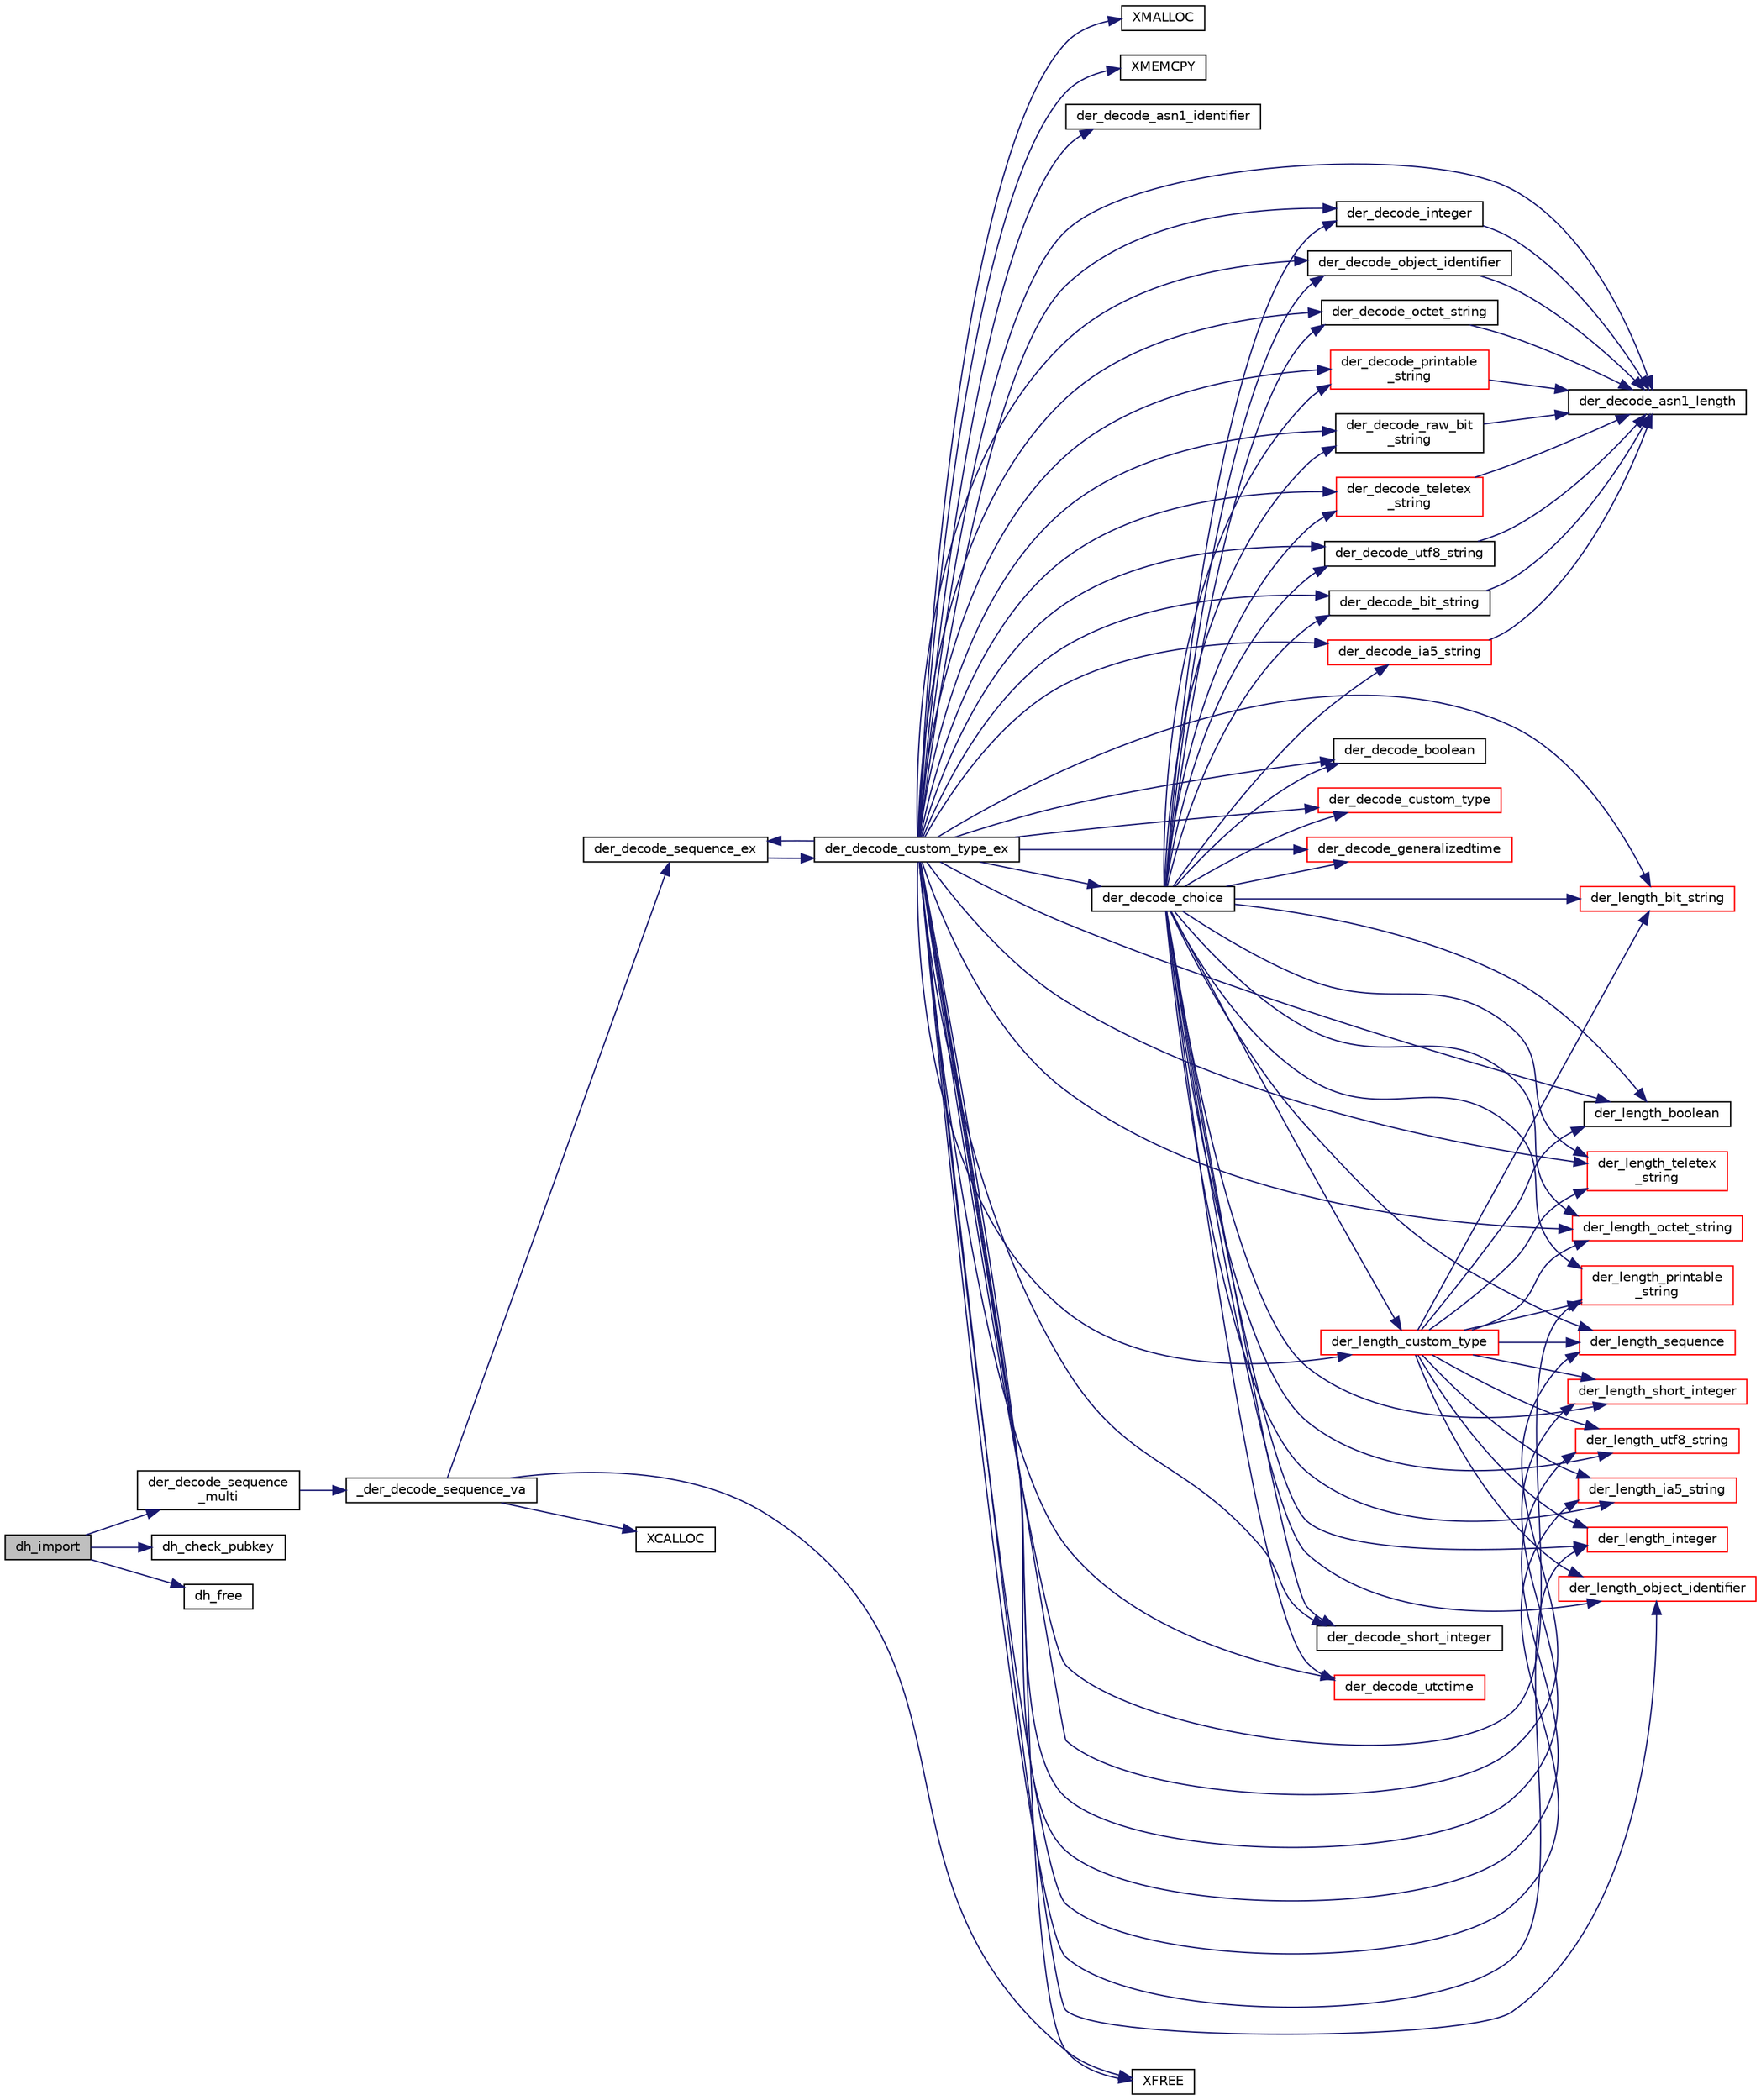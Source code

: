 digraph "dh_import"
{
 // LATEX_PDF_SIZE
  edge [fontname="Helvetica",fontsize="10",labelfontname="Helvetica",labelfontsize="10"];
  node [fontname="Helvetica",fontsize="10",shape=record];
  rankdir="LR";
  Node0 [label="dh_import",height=0.2,width=0.4,color="black", fillcolor="grey75", style="filled", fontcolor="black",tooltip="Import a DH key from a binary packet."];
  Node0 -> Node1 [color="midnightblue",fontsize="10",style="solid",fontname="Helvetica"];
  Node1 [label="der_decode_sequence\l_multi",height=0.2,width=0.4,color="black", fillcolor="white", style="filled",URL="$der__decode__sequence__multi_8c.html#a6d86b670c8f3801b0fe6e2cd544df678",tooltip="Decode a SEQUENCE type using a VA list."];
  Node1 -> Node2 [color="midnightblue",fontsize="10",style="solid",fontname="Helvetica"];
  Node2 [label="_der_decode_sequence_va",height=0.2,width=0.4,color="black", fillcolor="white", style="filled",URL="$der__decode__sequence__multi_8c.html#a1c505b541a0ed6ddcdccc8ddcef9ed9e",tooltip="Decode a SEQUENCE type using a VA list."];
  Node2 -> Node3 [color="midnightblue",fontsize="10",style="solid",fontname="Helvetica"];
  Node3 [label="der_decode_sequence_ex",height=0.2,width=0.4,color="black", fillcolor="white", style="filled",URL="$der__decode__sequence__ex_8c.html#a388cbc3f5c404637bc51f9dfb2d4f677",tooltip="Decode a SEQUENCE."];
  Node3 -> Node4 [color="midnightblue",fontsize="10",style="solid",fontname="Helvetica"];
  Node4 [label="der_decode_custom_type_ex",height=0.2,width=0.4,color="black", fillcolor="white", style="filled",URL="$tomcrypt__private_8h.html#aaa3acc13042e5d9244ac279a354775fe",tooltip="Extended-decode a Custom type."];
  Node4 -> Node5 [color="midnightblue",fontsize="10",style="solid",fontname="Helvetica"];
  Node5 [label="der_decode_asn1_identifier",height=0.2,width=0.4,color="black", fillcolor="white", style="filled",URL="$tomcrypt__private_8h.html#a651ad7c1f5a930476bb10b9d61555346",tooltip="Decode the ASN.1 Identifier."];
  Node4 -> Node6 [color="midnightblue",fontsize="10",style="solid",fontname="Helvetica"];
  Node6 [label="der_decode_asn1_length",height=0.2,width=0.4,color="black", fillcolor="white", style="filled",URL="$tomcrypt__private_8h.html#af90423764098b8876368d0984d96053a",tooltip="Decode the ASN.1 Length field."];
  Node4 -> Node7 [color="midnightblue",fontsize="10",style="solid",fontname="Helvetica"];
  Node7 [label="der_decode_bit_string",height=0.2,width=0.4,color="black", fillcolor="white", style="filled",URL="$der__decode__bit__string_8c.html#a0a0c371e559e6b455cc4a052d962226f",tooltip="Store a BIT STRING."];
  Node7 -> Node6 [color="midnightblue",fontsize="10",style="solid",fontname="Helvetica"];
  Node4 -> Node8 [color="midnightblue",fontsize="10",style="solid",fontname="Helvetica"];
  Node8 [label="der_decode_boolean",height=0.2,width=0.4,color="black", fillcolor="white", style="filled",URL="$der__decode__boolean_8c.html#a5c72faaf0b34b18bd92db4d95e211a9d",tooltip="Read a BOOLEAN."];
  Node4 -> Node9 [color="midnightblue",fontsize="10",style="solid",fontname="Helvetica"];
  Node9 [label="der_decode_choice",height=0.2,width=0.4,color="black", fillcolor="white", style="filled",URL="$der__decode__choice_8c.html#abbc3f8406cbf0c2d75b1c801192dcad4",tooltip="Decode a CHOICE."];
  Node9 -> Node7 [color="midnightblue",fontsize="10",style="solid",fontname="Helvetica"];
  Node9 -> Node8 [color="midnightblue",fontsize="10",style="solid",fontname="Helvetica"];
  Node9 -> Node10 [color="midnightblue",fontsize="10",style="solid",fontname="Helvetica"];
  Node10 [label="der_decode_custom_type",height=0.2,width=0.4,color="red", fillcolor="white", style="filled",URL="$der__decode__custom__type_8c.html#a698f6c64586707819ebd6f90a14264e8",tooltip="Decode a Custom type."];
  Node9 -> Node12 [color="midnightblue",fontsize="10",style="solid",fontname="Helvetica"];
  Node12 [label="der_decode_generalizedtime",height=0.2,width=0.4,color="red", fillcolor="white", style="filled",URL="$der__decode__generalizedtime_8c.html#acca5d83c0dcc2bc67d724318132f66e1",tooltip="Decodes a Generalized time structure in DER format (reads all 6 valid encoding formats)"];
  Node9 -> Node15 [color="midnightblue",fontsize="10",style="solid",fontname="Helvetica"];
  Node15 [label="der_decode_ia5_string",height=0.2,width=0.4,color="red", fillcolor="white", style="filled",URL="$der__decode__ia5__string_8c.html#ac2868573a2a8857a8463337d8411fe79",tooltip="Store a IA5 STRING."];
  Node15 -> Node6 [color="midnightblue",fontsize="10",style="solid",fontname="Helvetica"];
  Node9 -> Node16 [color="midnightblue",fontsize="10",style="solid",fontname="Helvetica"];
  Node16 [label="der_decode_integer",height=0.2,width=0.4,color="black", fillcolor="white", style="filled",URL="$der__decode__integer_8c.html#ac5b0a7020165ada29ba6278fe128599d",tooltip="Read a mp_int integer."];
  Node16 -> Node6 [color="midnightblue",fontsize="10",style="solid",fontname="Helvetica"];
  Node9 -> Node17 [color="midnightblue",fontsize="10",style="solid",fontname="Helvetica"];
  Node17 [label="der_decode_object_identifier",height=0.2,width=0.4,color="black", fillcolor="white", style="filled",URL="$der__decode__object__identifier_8c.html#aee91111fe2b92dca6c83e6c7de36be8f",tooltip="Decode OID data and store the array of integers in words."];
  Node17 -> Node6 [color="midnightblue",fontsize="10",style="solid",fontname="Helvetica"];
  Node9 -> Node18 [color="midnightblue",fontsize="10",style="solid",fontname="Helvetica"];
  Node18 [label="der_decode_octet_string",height=0.2,width=0.4,color="black", fillcolor="white", style="filled",URL="$der__decode__octet__string_8c.html#af315ce6a951697ede7ec4c9716b5b20b",tooltip="Store a OCTET STRING."];
  Node18 -> Node6 [color="midnightblue",fontsize="10",style="solid",fontname="Helvetica"];
  Node9 -> Node19 [color="midnightblue",fontsize="10",style="solid",fontname="Helvetica"];
  Node19 [label="der_decode_printable\l_string",height=0.2,width=0.4,color="red", fillcolor="white", style="filled",URL="$der__decode__printable__string_8c.html#a0967e5db58c3ce6b0971b5c5097c0d9f",tooltip="Store a printable STRING."];
  Node19 -> Node6 [color="midnightblue",fontsize="10",style="solid",fontname="Helvetica"];
  Node9 -> Node21 [color="midnightblue",fontsize="10",style="solid",fontname="Helvetica"];
  Node21 [label="der_decode_raw_bit\l_string",height=0.2,width=0.4,color="black", fillcolor="white", style="filled",URL="$der__decode__raw__bit__string_8c.html#a4e8241401c8f49b3b2dbadd1b8e0eee0",tooltip="Store a BIT STRING."];
  Node21 -> Node6 [color="midnightblue",fontsize="10",style="solid",fontname="Helvetica"];
  Node9 -> Node22 [color="midnightblue",fontsize="10",style="solid",fontname="Helvetica"];
  Node22 [label="der_decode_short_integer",height=0.2,width=0.4,color="black", fillcolor="white", style="filled",URL="$der__decode__short__integer_8c.html#a1f8c5c4ead2ebe96a1a852329c62154c",tooltip="Read a short integer."];
  Node9 -> Node23 [color="midnightblue",fontsize="10",style="solid",fontname="Helvetica"];
  Node23 [label="der_decode_teletex\l_string",height=0.2,width=0.4,color="red", fillcolor="white", style="filled",URL="$der__decode__teletex__string_8c.html#a926dc4d05a1a0243569ea85ff85901b6",tooltip="Store a teletex STRING."];
  Node23 -> Node6 [color="midnightblue",fontsize="10",style="solid",fontname="Helvetica"];
  Node9 -> Node25 [color="midnightblue",fontsize="10",style="solid",fontname="Helvetica"];
  Node25 [label="der_decode_utctime",height=0.2,width=0.4,color="red", fillcolor="white", style="filled",URL="$der__decode__utctime_8c.html#a228dad2e418af24965b9b16188d61aac",tooltip="Decodes a UTC time structure in DER format (reads all 6 valid encoding formats)"];
  Node9 -> Node26 [color="midnightblue",fontsize="10",style="solid",fontname="Helvetica"];
  Node26 [label="der_decode_utf8_string",height=0.2,width=0.4,color="black", fillcolor="white", style="filled",URL="$der__decode__utf8__string_8c.html#afc867f0f02273fac931669abded4cbb3",tooltip="Store a UTF8 STRING."];
  Node26 -> Node6 [color="midnightblue",fontsize="10",style="solid",fontname="Helvetica"];
  Node9 -> Node27 [color="midnightblue",fontsize="10",style="solid",fontname="Helvetica"];
  Node27 [label="der_length_bit_string",height=0.2,width=0.4,color="red", fillcolor="white", style="filled",URL="$der__length__bit__string_8c.html#a73416248e2f93535d54603567acc9cfd",tooltip="Gets length of DER encoding of BIT STRING."];
  Node9 -> Node30 [color="midnightblue",fontsize="10",style="solid",fontname="Helvetica"];
  Node30 [label="der_length_boolean",height=0.2,width=0.4,color="black", fillcolor="white", style="filled",URL="$der__length__boolean_8c.html#aa90c23682da0279cbe55ea64b2c3e381",tooltip="Gets length of DER encoding of a BOOLEAN."];
  Node9 -> Node31 [color="midnightblue",fontsize="10",style="solid",fontname="Helvetica"];
  Node31 [label="der_length_custom_type",height=0.2,width=0.4,color="red", fillcolor="white", style="filled",URL="$der__length__custom__type_8c.html#aff691792e4f0be46252fad3b9aa4955c",tooltip="Get the length of a DER custom type."];
  Node31 -> Node27 [color="midnightblue",fontsize="10",style="solid",fontname="Helvetica"];
  Node31 -> Node30 [color="midnightblue",fontsize="10",style="solid",fontname="Helvetica"];
  Node31 -> Node35 [color="midnightblue",fontsize="10",style="solid",fontname="Helvetica"];
  Node35 [label="der_length_ia5_string",height=0.2,width=0.4,color="red", fillcolor="white", style="filled",URL="$der__length__ia5__string_8c.html#a37e6cf2c534040fe726a760956eade04",tooltip="Gets length of DER encoding of IA5 STRING."];
  Node31 -> Node37 [color="midnightblue",fontsize="10",style="solid",fontname="Helvetica"];
  Node37 [label="der_length_integer",height=0.2,width=0.4,color="red", fillcolor="white", style="filled",URL="$der__length__integer_8c.html#af27dfc46ec4a482af05a2265a9d31ca3",tooltip="Gets length of DER encoding of num."];
  Node31 -> Node38 [color="midnightblue",fontsize="10",style="solid",fontname="Helvetica"];
  Node38 [label="der_length_object_identifier",height=0.2,width=0.4,color="red", fillcolor="white", style="filled",URL="$der__length__object__identifier_8c.html#ae1fe5b2cd3f20a693cc571a2a8fc9af0",tooltip="Gets length of DER encoding of Object Identifier."];
  Node31 -> Node40 [color="midnightblue",fontsize="10",style="solid",fontname="Helvetica"];
  Node40 [label="der_length_octet_string",height=0.2,width=0.4,color="red", fillcolor="white", style="filled",URL="$der__length__octet__string_8c.html#a65b2f3065d3f51608a1dfa3b284a74df",tooltip="Gets length of DER encoding of OCTET STRING."];
  Node31 -> Node41 [color="midnightblue",fontsize="10",style="solid",fontname="Helvetica"];
  Node41 [label="der_length_printable\l_string",height=0.2,width=0.4,color="red", fillcolor="white", style="filled",URL="$der__length__printable__string_8c.html#ac206210b58e1bac2342a80d26bd802db",tooltip="Gets length of DER encoding of Printable STRING."];
  Node31 -> Node43 [color="midnightblue",fontsize="10",style="solid",fontname="Helvetica"];
  Node43 [label="der_length_sequence",height=0.2,width=0.4,color="red", fillcolor="white", style="filled",URL="$der__length__sequence_8c.html#a46c60ff7d1e17a527913809bffe41546",tooltip="Get the length of a DER sequence."];
  Node31 -> Node45 [color="midnightblue",fontsize="10",style="solid",fontname="Helvetica"];
  Node45 [label="der_length_short_integer",height=0.2,width=0.4,color="red", fillcolor="white", style="filled",URL="$der__length__short__integer_8c.html#aa3bac08094cc8142ac313d818cf73fb0",tooltip="Gets length of DER encoding of num."];
  Node31 -> Node46 [color="midnightblue",fontsize="10",style="solid",fontname="Helvetica"];
  Node46 [label="der_length_teletex\l_string",height=0.2,width=0.4,color="red", fillcolor="white", style="filled",URL="$der__length__teletex__string_8c.html#a2b3c8aa9d2c26839f9100fdc0286cd93",tooltip="Gets length of DER encoding of teletex STRING."];
  Node31 -> Node49 [color="midnightblue",fontsize="10",style="solid",fontname="Helvetica"];
  Node49 [label="der_length_utf8_string",height=0.2,width=0.4,color="red", fillcolor="white", style="filled",URL="$der__length__utf8__string_8c.html#aa8b54979c2261c4d703c9464e0bb14c1",tooltip="Gets length of DER encoding of UTF8 STRING."];
  Node9 -> Node35 [color="midnightblue",fontsize="10",style="solid",fontname="Helvetica"];
  Node9 -> Node37 [color="midnightblue",fontsize="10",style="solid",fontname="Helvetica"];
  Node9 -> Node38 [color="midnightblue",fontsize="10",style="solid",fontname="Helvetica"];
  Node9 -> Node40 [color="midnightblue",fontsize="10",style="solid",fontname="Helvetica"];
  Node9 -> Node41 [color="midnightblue",fontsize="10",style="solid",fontname="Helvetica"];
  Node9 -> Node43 [color="midnightblue",fontsize="10",style="solid",fontname="Helvetica"];
  Node9 -> Node45 [color="midnightblue",fontsize="10",style="solid",fontname="Helvetica"];
  Node9 -> Node46 [color="midnightblue",fontsize="10",style="solid",fontname="Helvetica"];
  Node9 -> Node49 [color="midnightblue",fontsize="10",style="solid",fontname="Helvetica"];
  Node4 -> Node10 [color="midnightblue",fontsize="10",style="solid",fontname="Helvetica"];
  Node4 -> Node12 [color="midnightblue",fontsize="10",style="solid",fontname="Helvetica"];
  Node4 -> Node15 [color="midnightblue",fontsize="10",style="solid",fontname="Helvetica"];
  Node4 -> Node16 [color="midnightblue",fontsize="10",style="solid",fontname="Helvetica"];
  Node4 -> Node17 [color="midnightblue",fontsize="10",style="solid",fontname="Helvetica"];
  Node4 -> Node18 [color="midnightblue",fontsize="10",style="solid",fontname="Helvetica"];
  Node4 -> Node19 [color="midnightblue",fontsize="10",style="solid",fontname="Helvetica"];
  Node4 -> Node21 [color="midnightblue",fontsize="10",style="solid",fontname="Helvetica"];
  Node4 -> Node3 [color="midnightblue",fontsize="10",style="solid",fontname="Helvetica"];
  Node4 -> Node22 [color="midnightblue",fontsize="10",style="solid",fontname="Helvetica"];
  Node4 -> Node23 [color="midnightblue",fontsize="10",style="solid",fontname="Helvetica"];
  Node4 -> Node25 [color="midnightblue",fontsize="10",style="solid",fontname="Helvetica"];
  Node4 -> Node26 [color="midnightblue",fontsize="10",style="solid",fontname="Helvetica"];
  Node4 -> Node27 [color="midnightblue",fontsize="10",style="solid",fontname="Helvetica"];
  Node4 -> Node30 [color="midnightblue",fontsize="10",style="solid",fontname="Helvetica"];
  Node4 -> Node31 [color="midnightblue",fontsize="10",style="solid",fontname="Helvetica"];
  Node4 -> Node35 [color="midnightblue",fontsize="10",style="solid",fontname="Helvetica"];
  Node4 -> Node37 [color="midnightblue",fontsize="10",style="solid",fontname="Helvetica"];
  Node4 -> Node38 [color="midnightblue",fontsize="10",style="solid",fontname="Helvetica"];
  Node4 -> Node40 [color="midnightblue",fontsize="10",style="solid",fontname="Helvetica"];
  Node4 -> Node41 [color="midnightblue",fontsize="10",style="solid",fontname="Helvetica"];
  Node4 -> Node43 [color="midnightblue",fontsize="10",style="solid",fontname="Helvetica"];
  Node4 -> Node45 [color="midnightblue",fontsize="10",style="solid",fontname="Helvetica"];
  Node4 -> Node46 [color="midnightblue",fontsize="10",style="solid",fontname="Helvetica"];
  Node4 -> Node49 [color="midnightblue",fontsize="10",style="solid",fontname="Helvetica"];
  Node4 -> Node52 [color="midnightblue",fontsize="10",style="solid",fontname="Helvetica"];
  Node52 [label="XFREE",height=0.2,width=0.4,color="black", fillcolor="white", style="filled",URL="$tomcrypt__cfg_8h.html#a260d66fc0690e0502cf3bfe7b5244b75",tooltip=" "];
  Node4 -> Node53 [color="midnightblue",fontsize="10",style="solid",fontname="Helvetica"];
  Node53 [label="XMALLOC",height=0.2,width=0.4,color="black", fillcolor="white", style="filled",URL="$tomcrypt__cfg_8h.html#af363355f38fbaacdefacf270436ae1c9",tooltip=" "];
  Node4 -> Node54 [color="midnightblue",fontsize="10",style="solid",fontname="Helvetica"];
  Node54 [label="XMEMCPY",height=0.2,width=0.4,color="black", fillcolor="white", style="filled",URL="$tomcrypt__cfg_8h.html#a7691dd48d60d5fc6daf2fa7ec4c55e12",tooltip=" "];
  Node2 -> Node55 [color="midnightblue",fontsize="10",style="solid",fontname="Helvetica"];
  Node55 [label="XCALLOC",height=0.2,width=0.4,color="black", fillcolor="white", style="filled",URL="$tomcrypt__cfg_8h.html#a151dda14cd7acae31eaf1102b0cc0685",tooltip=" "];
  Node2 -> Node52 [color="midnightblue",fontsize="10",style="solid",fontname="Helvetica"];
  Node0 -> Node56 [color="midnightblue",fontsize="10",style="solid",fontname="Helvetica"];
  Node56 [label="dh_check_pubkey",height=0.2,width=0.4,color="black", fillcolor="white", style="filled",URL="$tomcrypt__private_8h.html#a88fc16c33e95216e30eae5beb8e92da1",tooltip="Check DH public key (INTERNAL ONLY, not part of public API)"];
  Node0 -> Node57 [color="midnightblue",fontsize="10",style="solid",fontname="Helvetica"];
  Node57 [label="dh_free",height=0.2,width=0.4,color="black", fillcolor="white", style="filled",URL="$dh__free_8c.html#ac6413849059daca7d0482fa400db5d82",tooltip="Free the allocated ram for a DH key."];
}

